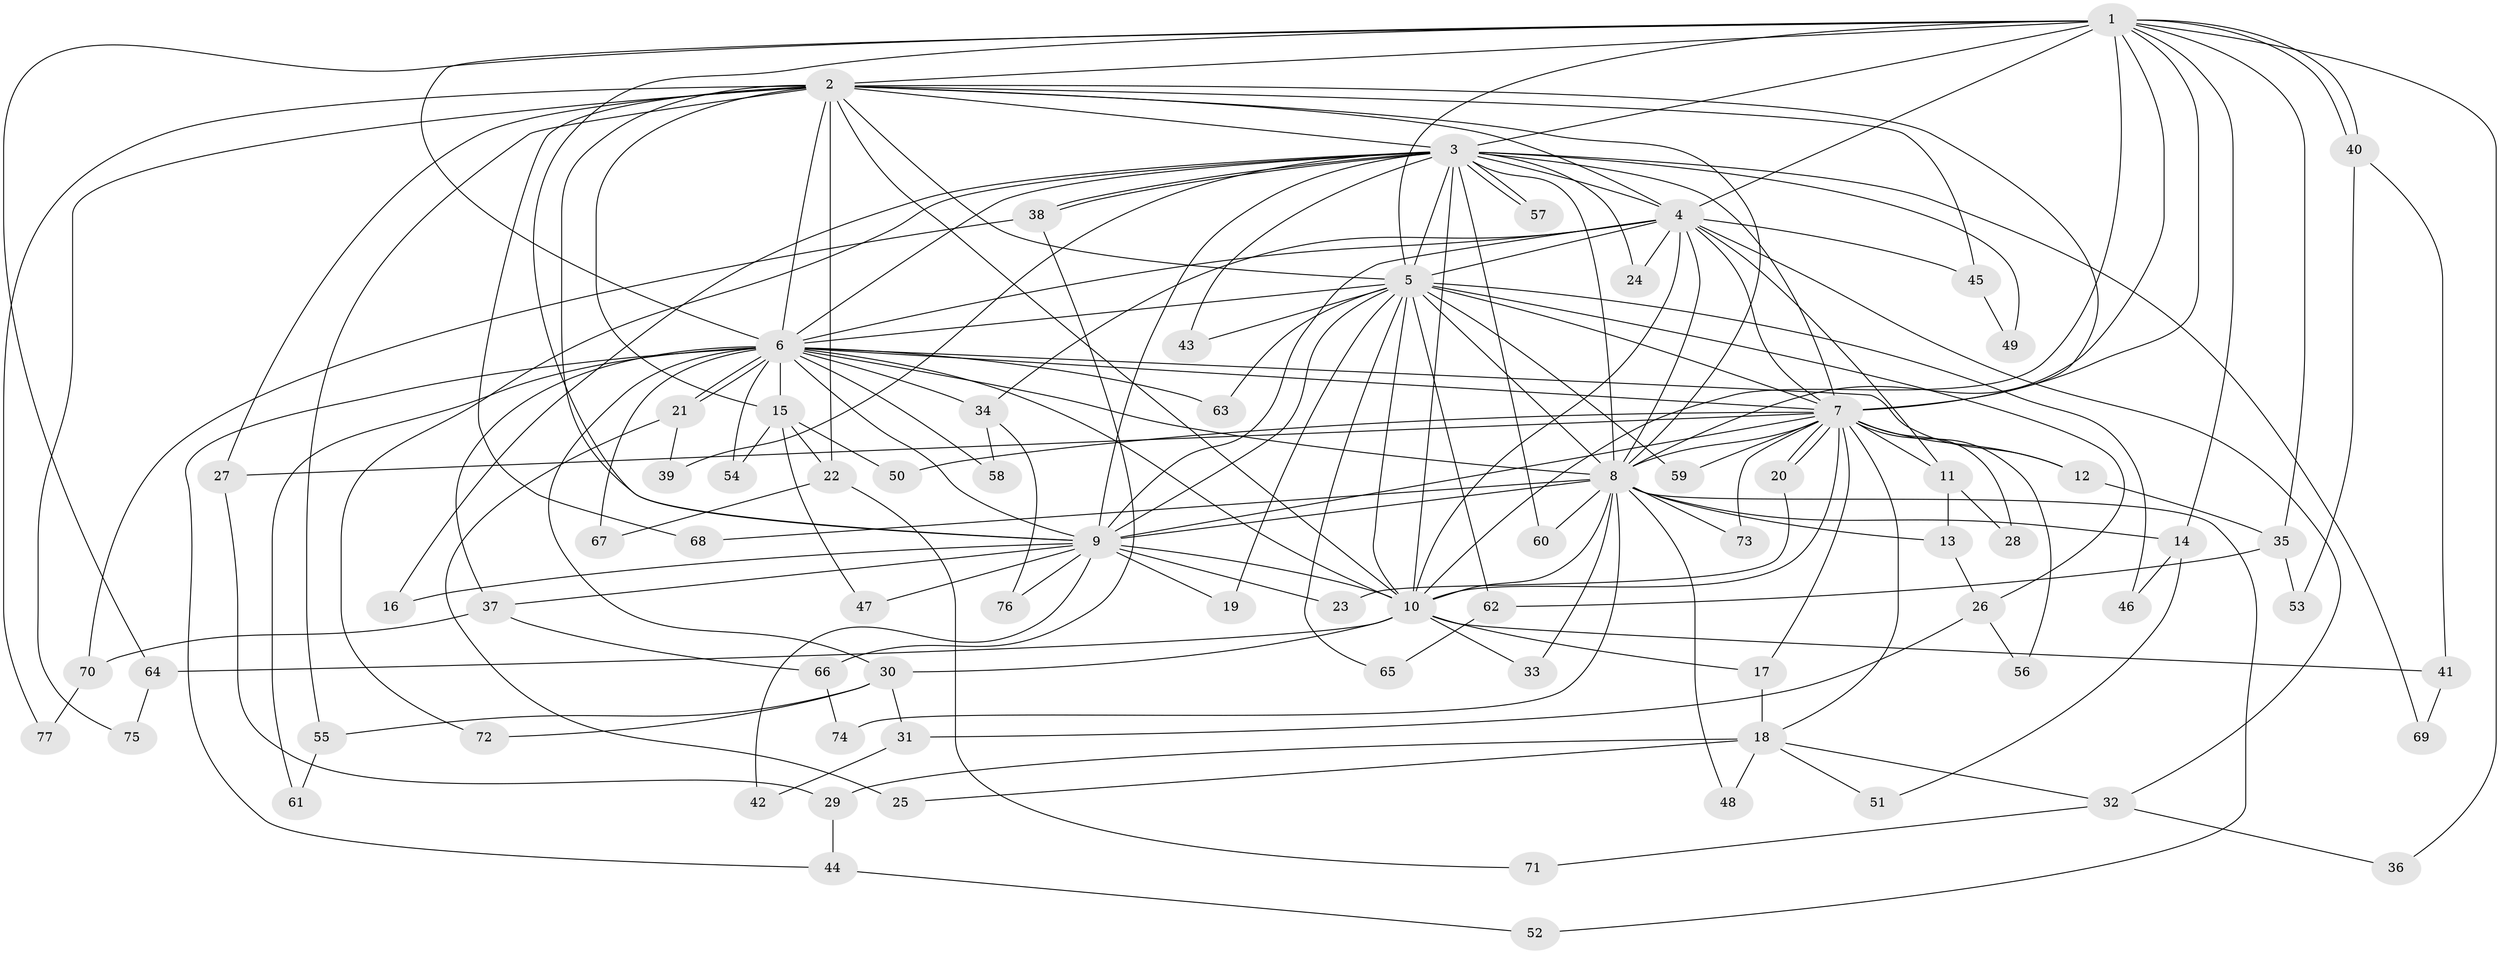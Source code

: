 // Generated by graph-tools (version 1.1) at 2025/01/03/09/25 03:01:37]
// undirected, 77 vertices, 179 edges
graph export_dot {
graph [start="1"]
  node [color=gray90,style=filled];
  1;
  2;
  3;
  4;
  5;
  6;
  7;
  8;
  9;
  10;
  11;
  12;
  13;
  14;
  15;
  16;
  17;
  18;
  19;
  20;
  21;
  22;
  23;
  24;
  25;
  26;
  27;
  28;
  29;
  30;
  31;
  32;
  33;
  34;
  35;
  36;
  37;
  38;
  39;
  40;
  41;
  42;
  43;
  44;
  45;
  46;
  47;
  48;
  49;
  50;
  51;
  52;
  53;
  54;
  55;
  56;
  57;
  58;
  59;
  60;
  61;
  62;
  63;
  64;
  65;
  66;
  67;
  68;
  69;
  70;
  71;
  72;
  73;
  74;
  75;
  76;
  77;
  1 -- 2;
  1 -- 3;
  1 -- 4;
  1 -- 5;
  1 -- 6;
  1 -- 7;
  1 -- 8;
  1 -- 9;
  1 -- 10;
  1 -- 14;
  1 -- 35;
  1 -- 36;
  1 -- 40;
  1 -- 40;
  1 -- 64;
  2 -- 3;
  2 -- 4;
  2 -- 5;
  2 -- 6;
  2 -- 7;
  2 -- 8;
  2 -- 9;
  2 -- 10;
  2 -- 15;
  2 -- 22;
  2 -- 27;
  2 -- 45;
  2 -- 55;
  2 -- 68;
  2 -- 75;
  2 -- 77;
  3 -- 4;
  3 -- 5;
  3 -- 6;
  3 -- 7;
  3 -- 8;
  3 -- 9;
  3 -- 10;
  3 -- 16;
  3 -- 24;
  3 -- 38;
  3 -- 38;
  3 -- 39;
  3 -- 43;
  3 -- 49;
  3 -- 57;
  3 -- 57;
  3 -- 60;
  3 -- 69;
  3 -- 72;
  4 -- 5;
  4 -- 6;
  4 -- 7;
  4 -- 8;
  4 -- 9;
  4 -- 10;
  4 -- 11;
  4 -- 24;
  4 -- 32;
  4 -- 34;
  4 -- 45;
  5 -- 6;
  5 -- 7;
  5 -- 8;
  5 -- 9;
  5 -- 10;
  5 -- 19;
  5 -- 26;
  5 -- 43;
  5 -- 46;
  5 -- 59;
  5 -- 62;
  5 -- 63;
  5 -- 65;
  6 -- 7;
  6 -- 8;
  6 -- 9;
  6 -- 10;
  6 -- 12;
  6 -- 15;
  6 -- 21;
  6 -- 21;
  6 -- 30;
  6 -- 34;
  6 -- 37;
  6 -- 44;
  6 -- 54;
  6 -- 58;
  6 -- 61;
  6 -- 63;
  6 -- 67;
  7 -- 8;
  7 -- 9;
  7 -- 10;
  7 -- 11;
  7 -- 12;
  7 -- 17;
  7 -- 18;
  7 -- 20;
  7 -- 20;
  7 -- 27;
  7 -- 28;
  7 -- 50;
  7 -- 56;
  7 -- 59;
  7 -- 73;
  8 -- 9;
  8 -- 10;
  8 -- 13;
  8 -- 14;
  8 -- 33;
  8 -- 48;
  8 -- 52;
  8 -- 60;
  8 -- 68;
  8 -- 73;
  8 -- 74;
  9 -- 10;
  9 -- 16;
  9 -- 19;
  9 -- 23;
  9 -- 37;
  9 -- 42;
  9 -- 47;
  9 -- 76;
  10 -- 17;
  10 -- 30;
  10 -- 33;
  10 -- 41;
  10 -- 64;
  11 -- 13;
  11 -- 28;
  12 -- 35;
  13 -- 26;
  14 -- 46;
  14 -- 51;
  15 -- 22;
  15 -- 47;
  15 -- 50;
  15 -- 54;
  17 -- 18;
  18 -- 25;
  18 -- 29;
  18 -- 32;
  18 -- 48;
  18 -- 51;
  20 -- 23;
  21 -- 25;
  21 -- 39;
  22 -- 67;
  22 -- 71;
  26 -- 31;
  26 -- 56;
  27 -- 29;
  29 -- 44;
  30 -- 31;
  30 -- 55;
  30 -- 72;
  31 -- 42;
  32 -- 36;
  32 -- 71;
  34 -- 58;
  34 -- 76;
  35 -- 53;
  35 -- 62;
  37 -- 66;
  37 -- 70;
  38 -- 66;
  38 -- 70;
  40 -- 41;
  40 -- 53;
  41 -- 69;
  44 -- 52;
  45 -- 49;
  55 -- 61;
  62 -- 65;
  64 -- 75;
  66 -- 74;
  70 -- 77;
}
